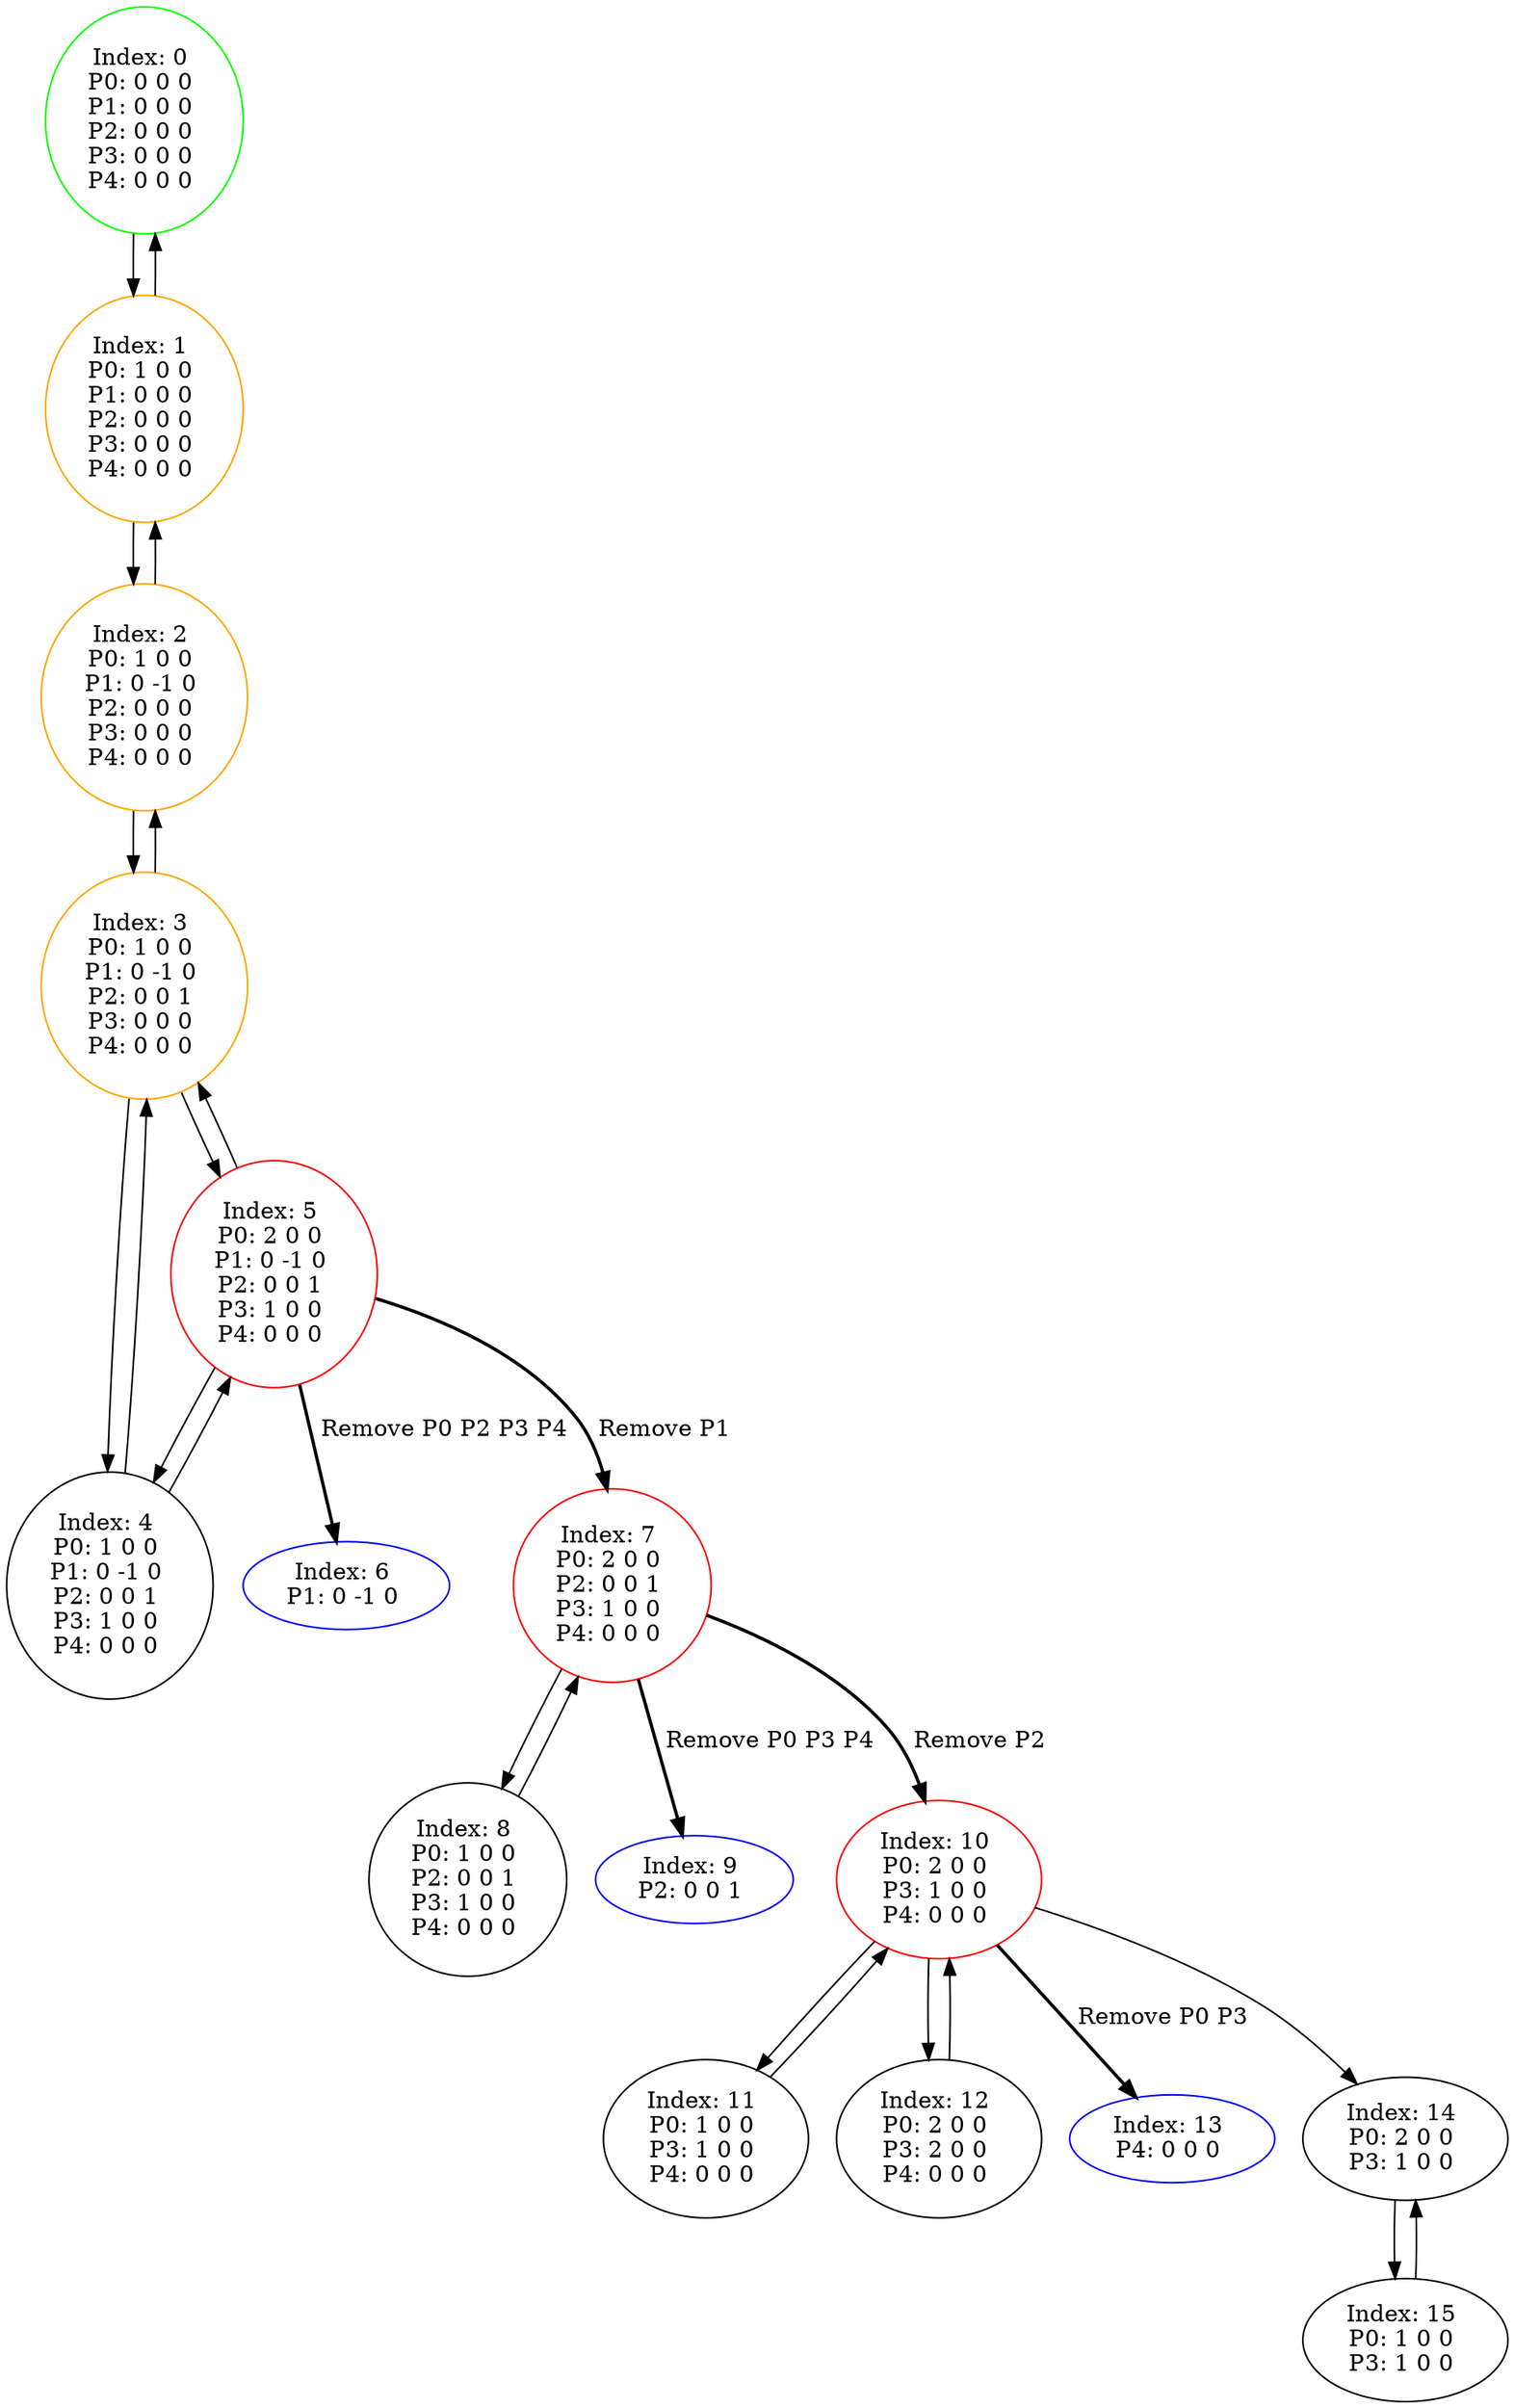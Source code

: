 digraph G {
color = "black"
0[label = "Index: 0 
P0: 0 0 0 
P1: 0 0 0 
P2: 0 0 0 
P3: 0 0 0 
P4: 0 0 0 
", color = "green"]
1[label = "Index: 1 
P0: 1 0 0 
P1: 0 0 0 
P2: 0 0 0 
P3: 0 0 0 
P4: 0 0 0 
", color = "orange"]
2[label = "Index: 2 
P0: 1 0 0 
P1: 0 -1 0 
P2: 0 0 0 
P3: 0 0 0 
P4: 0 0 0 
", color = "orange"]
3[label = "Index: 3 
P0: 1 0 0 
P1: 0 -1 0 
P2: 0 0 1 
P3: 0 0 0 
P4: 0 0 0 
", color = "orange"]
4[label = "Index: 4 
P0: 1 0 0 
P1: 0 -1 0 
P2: 0 0 1 
P3: 1 0 0 
P4: 0 0 0 
"]
5[label = "Index: 5 
P0: 2 0 0 
P1: 0 -1 0 
P2: 0 0 1 
P3: 1 0 0 
P4: 0 0 0 
", color = "red"]
6[label = "Index: 6 
P1: 0 -1 0 
", color = "blue"]
7[label = "Index: 7 
P0: 2 0 0 
P2: 0 0 1 
P3: 1 0 0 
P4: 0 0 0 
", color = "red"]
8[label = "Index: 8 
P0: 1 0 0 
P2: 0 0 1 
P3: 1 0 0 
P4: 0 0 0 
"]
9[label = "Index: 9 
P2: 0 0 1 
", color = "blue"]
10[label = "Index: 10 
P0: 2 0 0 
P3: 1 0 0 
P4: 0 0 0 
", color = "red"]
11[label = "Index: 11 
P0: 1 0 0 
P3: 1 0 0 
P4: 0 0 0 
"]
12[label = "Index: 12 
P0: 2 0 0 
P3: 2 0 0 
P4: 0 0 0 
"]
13[label = "Index: 13 
P4: 0 0 0 
", color = "blue"]
14[label = "Index: 14 
P0: 2 0 0 
P3: 1 0 0 
"]
15[label = "Index: 15 
P0: 1 0 0 
P3: 1 0 0 
"]
0 -> 1

1 -> 0
1 -> 2

2 -> 1
2 -> 3

3 -> 2
3 -> 4
3 -> 5

4 -> 3
4 -> 5

5 -> 3
5 -> 4
5 -> 7[style=bold label=" Remove P1 "];

5 -> 6[style=bold label=" Remove P0 P2 P3 P4 "];


7 -> 8
7 -> 10[style=bold label=" Remove P2 "];

7 -> 9[style=bold label=" Remove P0 P3 P4 "];


8 -> 7

10 -> 11
10 -> 12
10 -> 13[style=bold label=" Remove P0 P3 "];

10 -> 14

11 -> 10

12 -> 10

14 -> 15

15 -> 14

}
